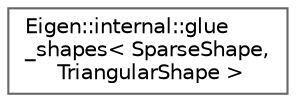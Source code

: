 digraph "Graphical Class Hierarchy"
{
 // LATEX_PDF_SIZE
  bgcolor="transparent";
  edge [fontname=Helvetica,fontsize=10,labelfontname=Helvetica,labelfontsize=10];
  node [fontname=Helvetica,fontsize=10,shape=box,height=0.2,width=0.4];
  rankdir="LR";
  Node0 [id="Node000000",label="Eigen::internal::glue\l_shapes\< SparseShape,\l TriangularShape \>",height=0.2,width=0.4,color="grey40", fillcolor="white", style="filled",URL="$structEigen_1_1internal_1_1glue__shapes_3_01SparseShape_00_01TriangularShape_01_4.html",tooltip=" "];
}

